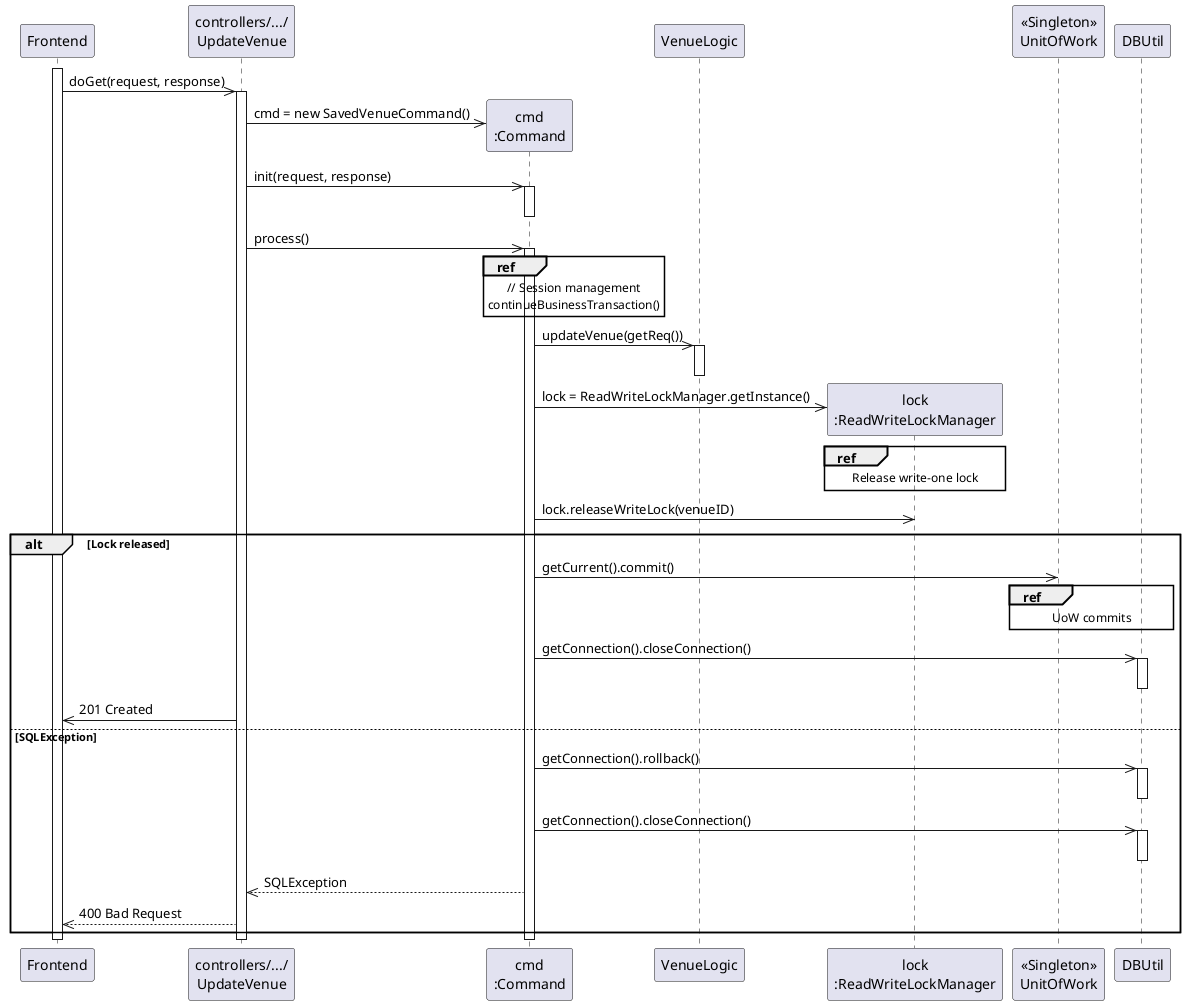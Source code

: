 @startuml sequenceDiagram
  participant Frontend as FE
  participant "controllers/.../\nUpdateVenue" as cuv
  participant "cmd\n:Command" as cmd
  participant "VenueLogic" as vl
  participant "lock\n:ReadWriteLockManager" as lm
  participant "<<Singleton>>\nUnitOfWork" as uw
  participant DBUtil
  
  ' participant "mapper\n:VenueMapper" as VM
  ' participant "plannerEvent\n:Object[]" as Sc
  ' participant "e\n:Event" as Vn
  ' participant "<color:darkRed>allEvents\n<color:darkRed>:Map<UUID, Event>" as AV

  activate FE
    FE->>cuv: doGet(request, response)
    activate cuv
      create cmd
      cuv->>cmd: cmd = new SavedVenueCommand()
      cuv->>cmd: init(request, response)
      activate cmd
      deactivate cmd
      cuv->>cmd: process()
      activate cmd
        ref over cmd #ffffff
          // Session management
          continueBusinessTransaction()
        end ref

        cmd->>vl: updateVenue(getReq())
        activate vl
        deactivate vl

        create lm
        cmd->>lm: lock = ReadWriteLockManager.getInstance()

        ref over lm
          Release write-one lock
        end ref
        cmd->>lm: lock.releaseWriteLock(venueID)
        alt Lock released
          cmd->>uw: getCurrent().commit()
          ref over uw, DBUtil
            UoW commits
          end ref
          cmd->>DBUtil: getConnection().closeConnection()
            activate DBUtil
            deactivate DBUtil
          cuv->>FE: 201 Created
        else SQLException
          cmd->>DBUtil: getConnection().rollback()
            activate DBUtil
            deactivate DBUtil
          cmd->>DBUtil: getConnection().closeConnection()
            activate DBUtil
            deactivate DBUtil
          cmd-->>cuv: SQLException
          cuv-->>FE: 400 Bad Request
        end
      deactivate cmd
      activate cuv
      deactivate cuv
    deactivate cuv
  deactivate FE
@enduml